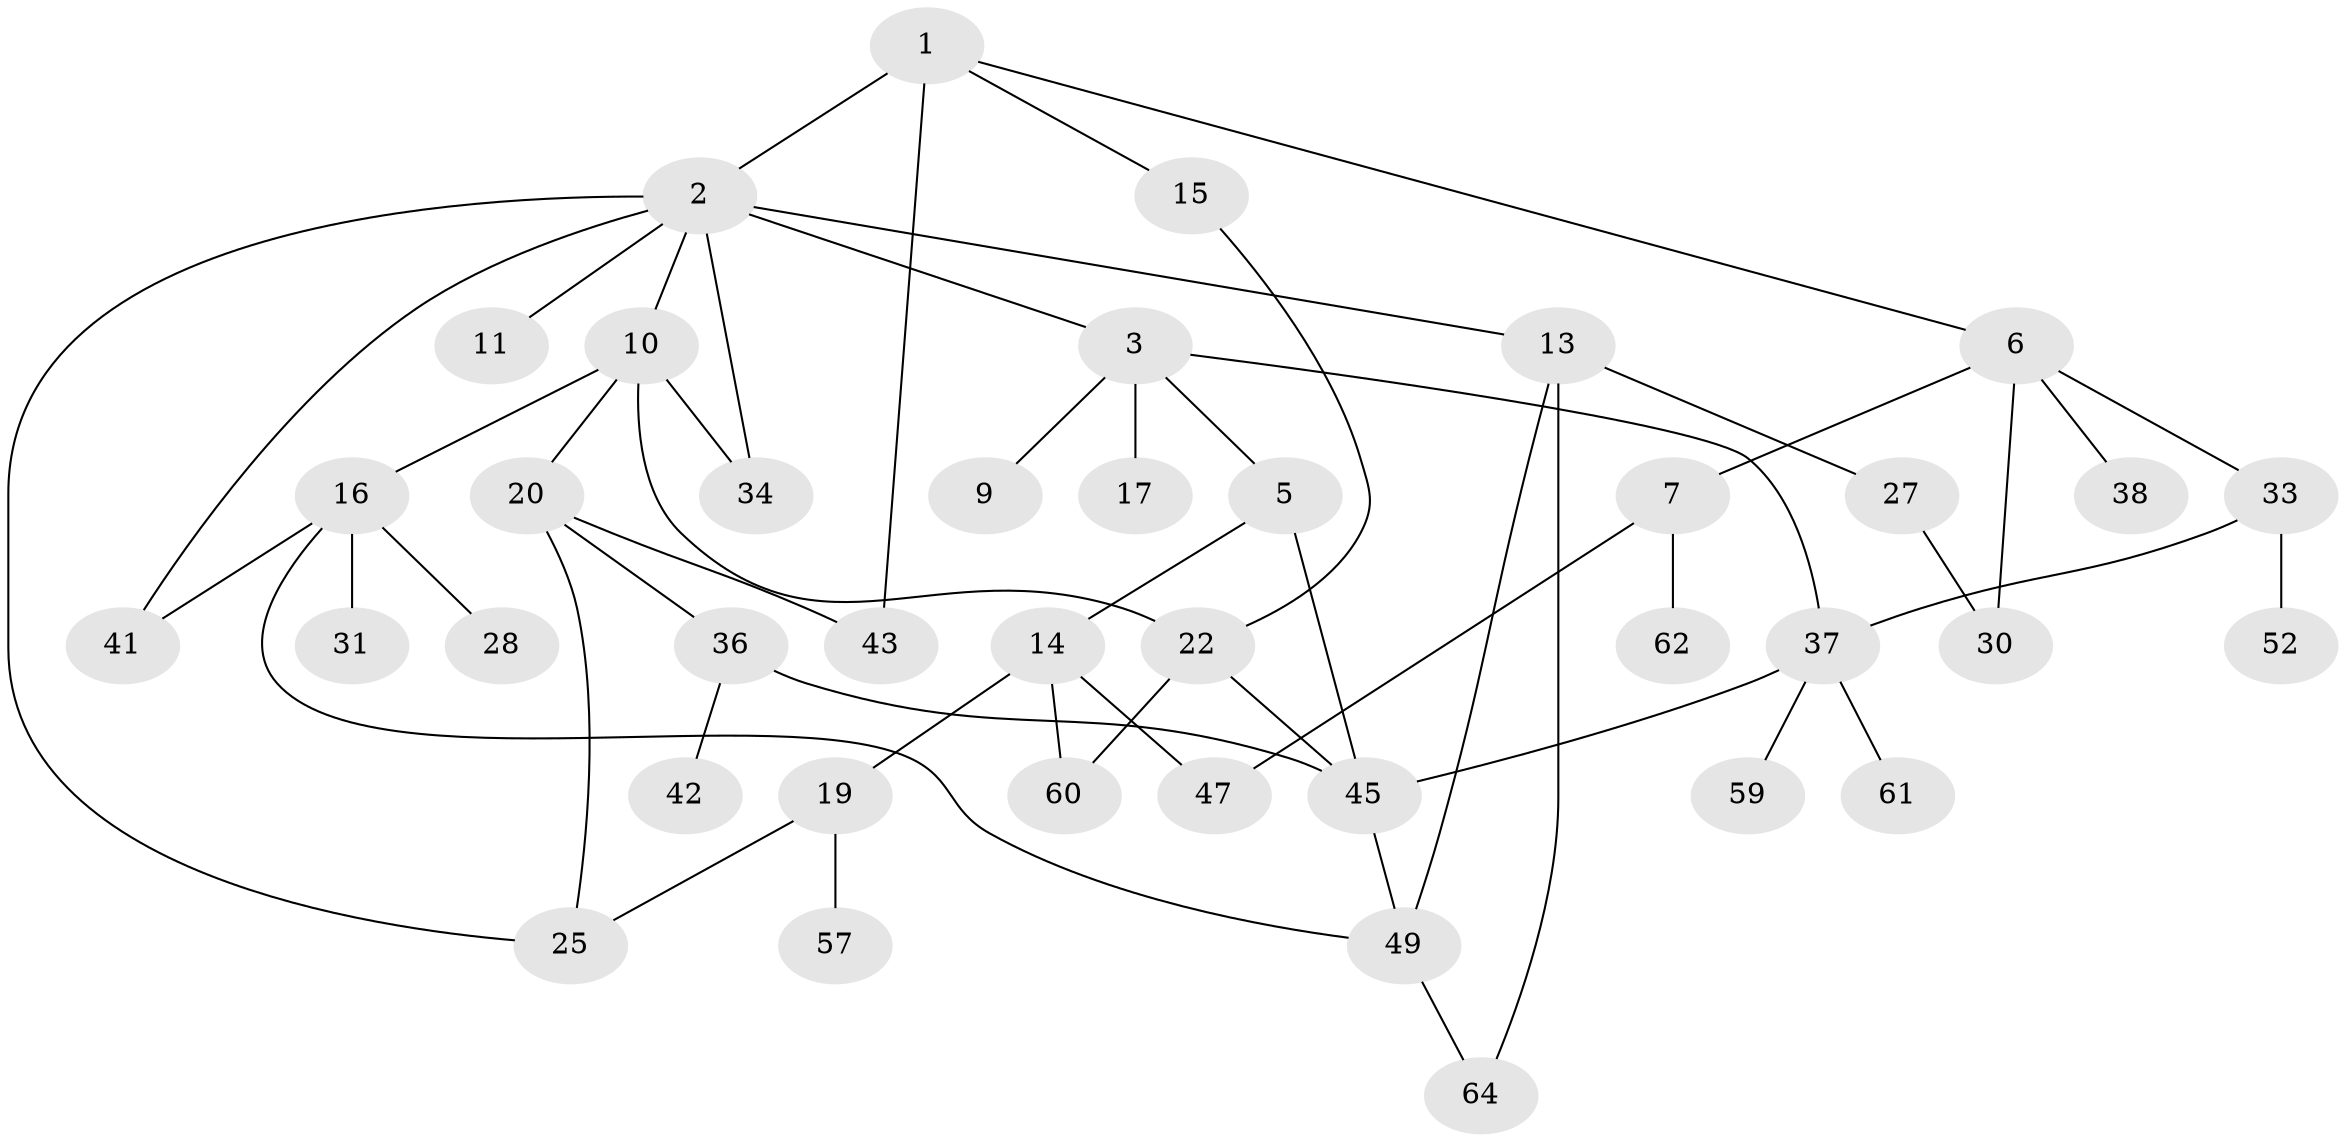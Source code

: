 // Generated by graph-tools (version 1.1) at 2025/23/03/03/25 07:23:30]
// undirected, 40 vertices, 55 edges
graph export_dot {
graph [start="1"]
  node [color=gray90,style=filled];
  1 [super="+4"];
  2 [super="+8"];
  3 [super="+23"];
  5;
  6 [super="+12"];
  7 [super="+40"];
  9 [super="+46"];
  10 [super="+53"];
  11;
  13 [super="+18"];
  14 [super="+32"];
  15 [super="+26"];
  16 [super="+21"];
  17;
  19 [super="+29"];
  20 [super="+35"];
  22 [super="+24"];
  25 [super="+48"];
  27 [super="+56"];
  28 [super="+63"];
  30 [super="+44"];
  31;
  33 [super="+39"];
  34;
  36;
  37 [super="+51"];
  38 [super="+50"];
  41 [super="+54"];
  42;
  43;
  45 [super="+55"];
  47;
  49 [super="+58"];
  52;
  57;
  59;
  60;
  61;
  62;
  64;
  1 -- 2;
  1 -- 6;
  1 -- 15;
  1 -- 43;
  2 -- 3;
  2 -- 11;
  2 -- 13;
  2 -- 41;
  2 -- 10;
  2 -- 34;
  2 -- 25;
  3 -- 5;
  3 -- 9;
  3 -- 17;
  3 -- 37;
  5 -- 14;
  5 -- 45;
  6 -- 7;
  6 -- 30;
  6 -- 33;
  6 -- 38;
  7 -- 47;
  7 -- 62;
  10 -- 16;
  10 -- 20;
  10 -- 34;
  10 -- 22;
  13 -- 64;
  13 -- 27 [weight=2];
  13 -- 49;
  14 -- 19;
  14 -- 60;
  14 -- 47;
  15 -- 22;
  16 -- 31;
  16 -- 41;
  16 -- 49;
  16 -- 28;
  19 -- 57;
  19 -- 25;
  20 -- 25;
  20 -- 36;
  20 -- 43;
  22 -- 45;
  22 -- 60;
  27 -- 30;
  33 -- 37;
  33 -- 52;
  36 -- 42;
  36 -- 45;
  37 -- 45;
  37 -- 59;
  37 -- 61;
  45 -- 49;
  49 -- 64;
}
